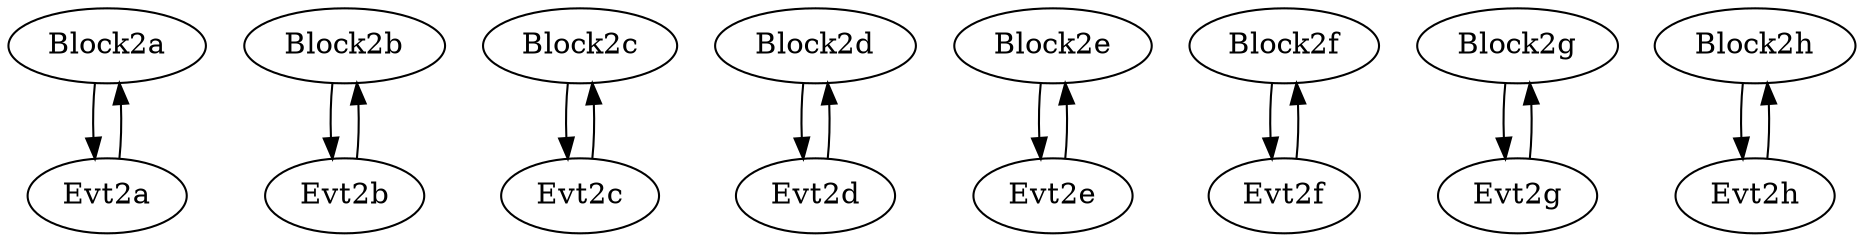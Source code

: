 digraph pps_all2 {
graph [name=pps_all2]
edge [type=defdst]
node [cpu=2 fid=1 toffs=0 tef=0 tperiod=1000000000]
Block2a[type=block pattern=PPS2a patexit=1]
Evt2a[type=tmsg pattern=PPS2a patentry=1 gid=12 evtno=212 par=48]
Block2a->Evt2a->Block2a

Block2b[type=block pattern=PPS2b patexit=1]
Evt2b[type=tmsg pattern=PPS2b patentry=1 gid=12 evtno=212 par=49]
Block2b->Evt2b->Block2b

Block2c[type=block pattern=PPS2c patexit=1]
Evt2c[type=tmsg pattern=PPS2c patentry=1 gid=12 evtno=212 par=50]
Block2c->Evt2c->Block2c

Block2d[type=block pattern=PPS2d patexit=1]
Evt2d[type=tmsg pattern=PPS2d patentry=1 gid=12 evtno=212 par=51]
Block2d->Evt2d->Block2d

Block2e[type=block pattern=PPS2e patexit=1]
Evt2e[type=tmsg pattern=PPS2e patentry=1 gid=12 evtno=212 par=52]
Block2e->Evt2e->Block2e

Block2f[type=block pattern=PPS2f patexit=1]
Evt2f[type=tmsg pattern=PPS2f patentry=1 gid=12 evtno=212 par=52]
Block2f->Evt2f->Block2f

Block2g[type=block pattern=PPS2g patexit=1]
Evt2g[type=tmsg pattern=PPS2g patentry=1 gid=12 evtno=212 par=54]
Block2g->Evt2g->Block2g

Block2h[type=block pattern=PPS2h patexit=1]
Evt2h[type=tmsg pattern=PPS2h patentry=1 gid=12 evtno=212 par=55]
Block2h->Evt2h->Block2h
}
